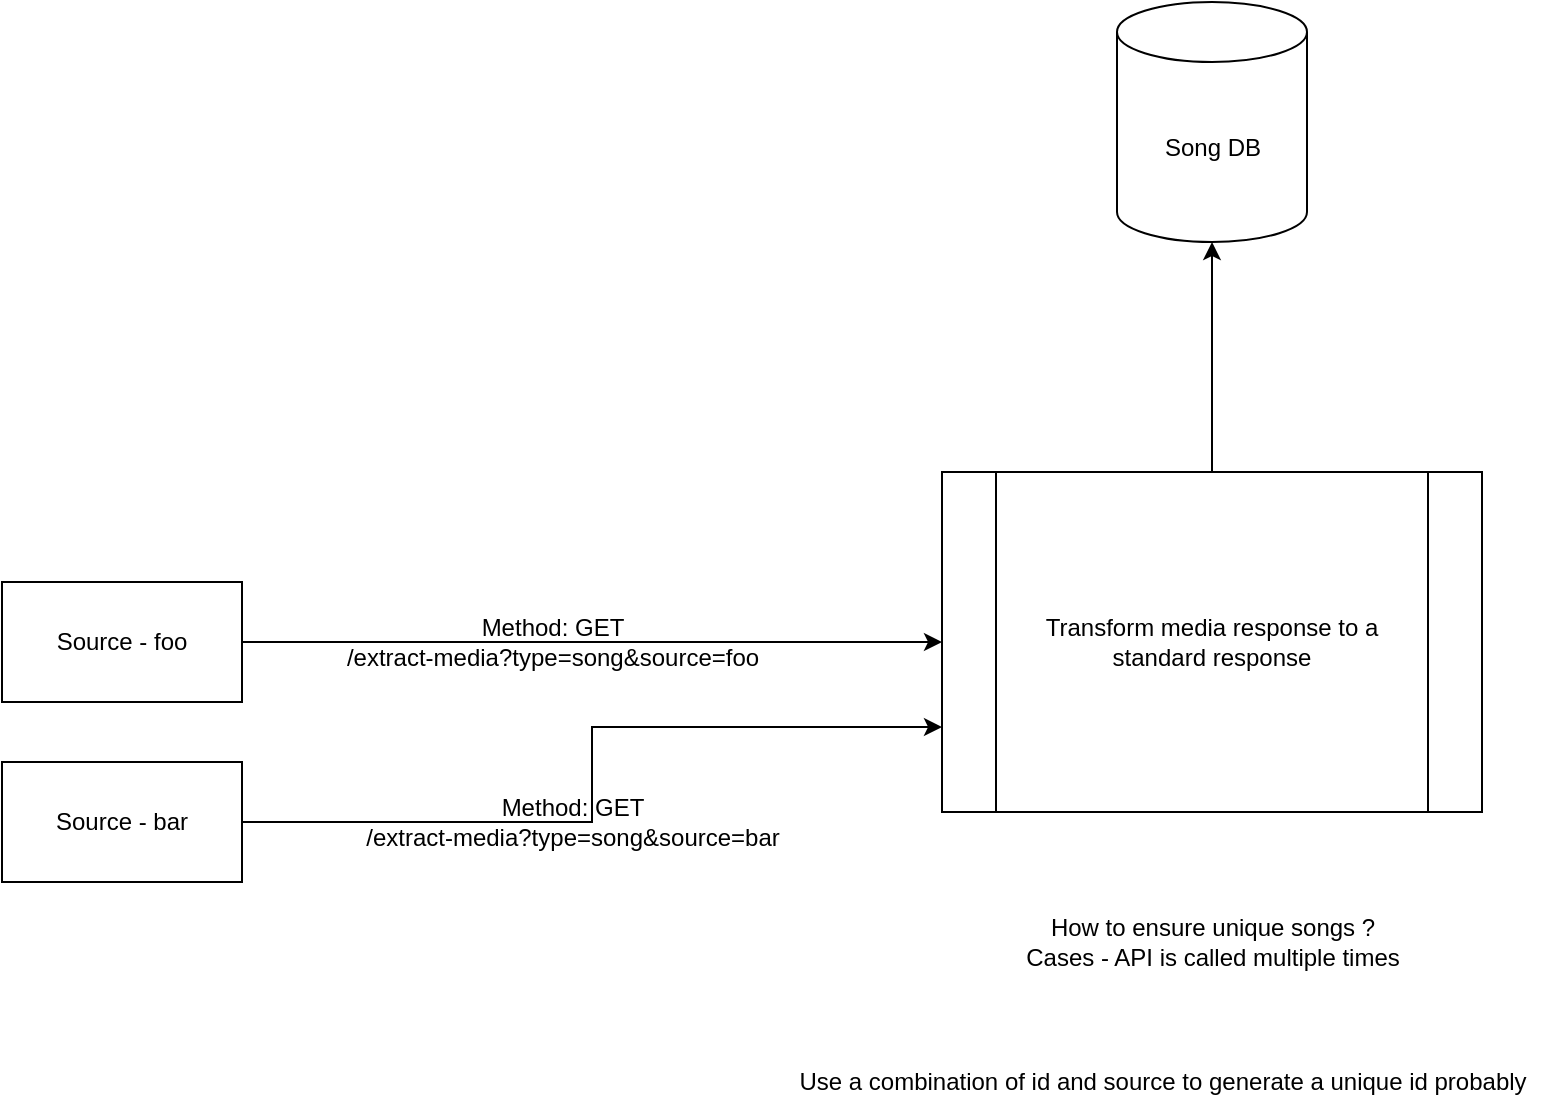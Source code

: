 <mxfile version="20.7.4"><diagram id="-2ZGylvLV5la_0lYMYmr" name="Page-1"><mxGraphModel dx="1434" dy="800" grid="1" gridSize="10" guides="1" tooltips="1" connect="1" arrows="1" fold="1" page="1" pageScale="1" pageWidth="850" pageHeight="1100" math="0" shadow="0"><root><mxCell id="0"/><mxCell id="1" parent="0"/><mxCell id="Z8GHLpaqpuAfIhEs0-a7-19" style="edgeStyle=orthogonalEdgeStyle;rounded=0;orthogonalLoop=1;jettySize=auto;html=1;exitX=1;exitY=0.5;exitDx=0;exitDy=0;" edge="1" parent="1" source="Z8GHLpaqpuAfIhEs0-a7-1"><mxGeometry relative="1" as="geometry"><mxPoint x="490" y="410" as="targetPoint"/></mxGeometry></mxCell><mxCell id="Z8GHLpaqpuAfIhEs0-a7-1" value="Source - foo" style="rounded=0;whiteSpace=wrap;html=1;" vertex="1" parent="1"><mxGeometry x="20" y="380" width="120" height="60" as="geometry"/></mxCell><mxCell id="Z8GHLpaqpuAfIhEs0-a7-21" style="edgeStyle=orthogonalEdgeStyle;rounded=0;orthogonalLoop=1;jettySize=auto;html=1;exitX=1;exitY=0.5;exitDx=0;exitDy=0;entryX=0;entryY=0.75;entryDx=0;entryDy=0;" edge="1" parent="1" source="Z8GHLpaqpuAfIhEs0-a7-2" target="Z8GHLpaqpuAfIhEs0-a7-3"><mxGeometry relative="1" as="geometry"/></mxCell><mxCell id="Z8GHLpaqpuAfIhEs0-a7-2" value="Source - bar" style="rounded=0;whiteSpace=wrap;html=1;" vertex="1" parent="1"><mxGeometry x="20" y="470" width="120" height="60" as="geometry"/></mxCell><mxCell id="Z8GHLpaqpuAfIhEs0-a7-22" style="edgeStyle=orthogonalEdgeStyle;rounded=0;orthogonalLoop=1;jettySize=auto;html=1;exitX=0.5;exitY=0;exitDx=0;exitDy=0;" edge="1" parent="1" source="Z8GHLpaqpuAfIhEs0-a7-3"><mxGeometry relative="1" as="geometry"><mxPoint x="625" y="210" as="targetPoint"/></mxGeometry></mxCell><mxCell id="Z8GHLpaqpuAfIhEs0-a7-3" value="Transform media response to a standard response" style="shape=process;whiteSpace=wrap;html=1;backgroundOutline=1;" vertex="1" parent="1"><mxGeometry x="490" y="325" width="270" height="170" as="geometry"/></mxCell><mxCell id="Z8GHLpaqpuAfIhEs0-a7-4" value="Method: GET&lt;br&gt;/extract-media?type=song&amp;amp;source=foo" style="text;html=1;align=center;verticalAlign=middle;resizable=0;points=[];autosize=1;strokeColor=none;fillColor=none;" vertex="1" parent="1"><mxGeometry x="180" y="390" width="230" height="40" as="geometry"/></mxCell><mxCell id="Z8GHLpaqpuAfIhEs0-a7-20" value="Method: GET&lt;br&gt;/extract-media?type=song&amp;amp;source=bar" style="text;html=1;align=center;verticalAlign=middle;resizable=0;points=[];autosize=1;strokeColor=none;fillColor=none;" vertex="1" parent="1"><mxGeometry x="190" y="480" width="230" height="40" as="geometry"/></mxCell><mxCell id="Z8GHLpaqpuAfIhEs0-a7-23" value="Song DB" style="shape=cylinder3;whiteSpace=wrap;html=1;boundedLbl=1;backgroundOutline=1;size=15;" vertex="1" parent="1"><mxGeometry x="577.5" y="90" width="95" height="120" as="geometry"/></mxCell><mxCell id="Z8GHLpaqpuAfIhEs0-a7-24" value="How to ensure unique songs ?&lt;br&gt;Cases - API is called multiple times" style="text;html=1;align=center;verticalAlign=middle;resizable=0;points=[];autosize=1;strokeColor=none;fillColor=none;" vertex="1" parent="1"><mxGeometry x="520" y="540" width="210" height="40" as="geometry"/></mxCell><mxCell id="Z8GHLpaqpuAfIhEs0-a7-25" value="Use a combination of id and source to generate a unique id probably" style="text;html=1;align=center;verticalAlign=middle;resizable=0;points=[];autosize=1;strokeColor=none;fillColor=none;" vertex="1" parent="1"><mxGeometry x="405" y="615" width="390" height="30" as="geometry"/></mxCell></root></mxGraphModel></diagram></mxfile>